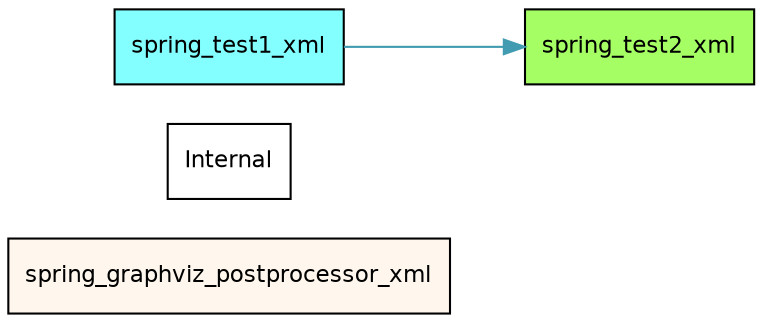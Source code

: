 digraph G { 
  graph [rankdir=LR fontname=Helvetica]; 
  node [fontsize=11 shape=record fontname=Helvetica style=filled fillcolor=lightyellow]; 
  edge [fontname=Helvetica fontsize=9]; 

"spring_graphviz_postprocessor_xml" [label="spring_graphviz_postprocessor_xml" fillcolor="#fff7ed"];

"Internal" [label="Internal" fillcolor="#ffffff"];

"spring_test1_xml" [label="spring_test1_xml" fillcolor="#84ffff"];
  "spring_test1_xml" -> "spring_test2_xml" [color="#419cb1" ];

"spring_test2_xml" [label="spring_test2_xml" fillcolor="#a5ff64"];

}
